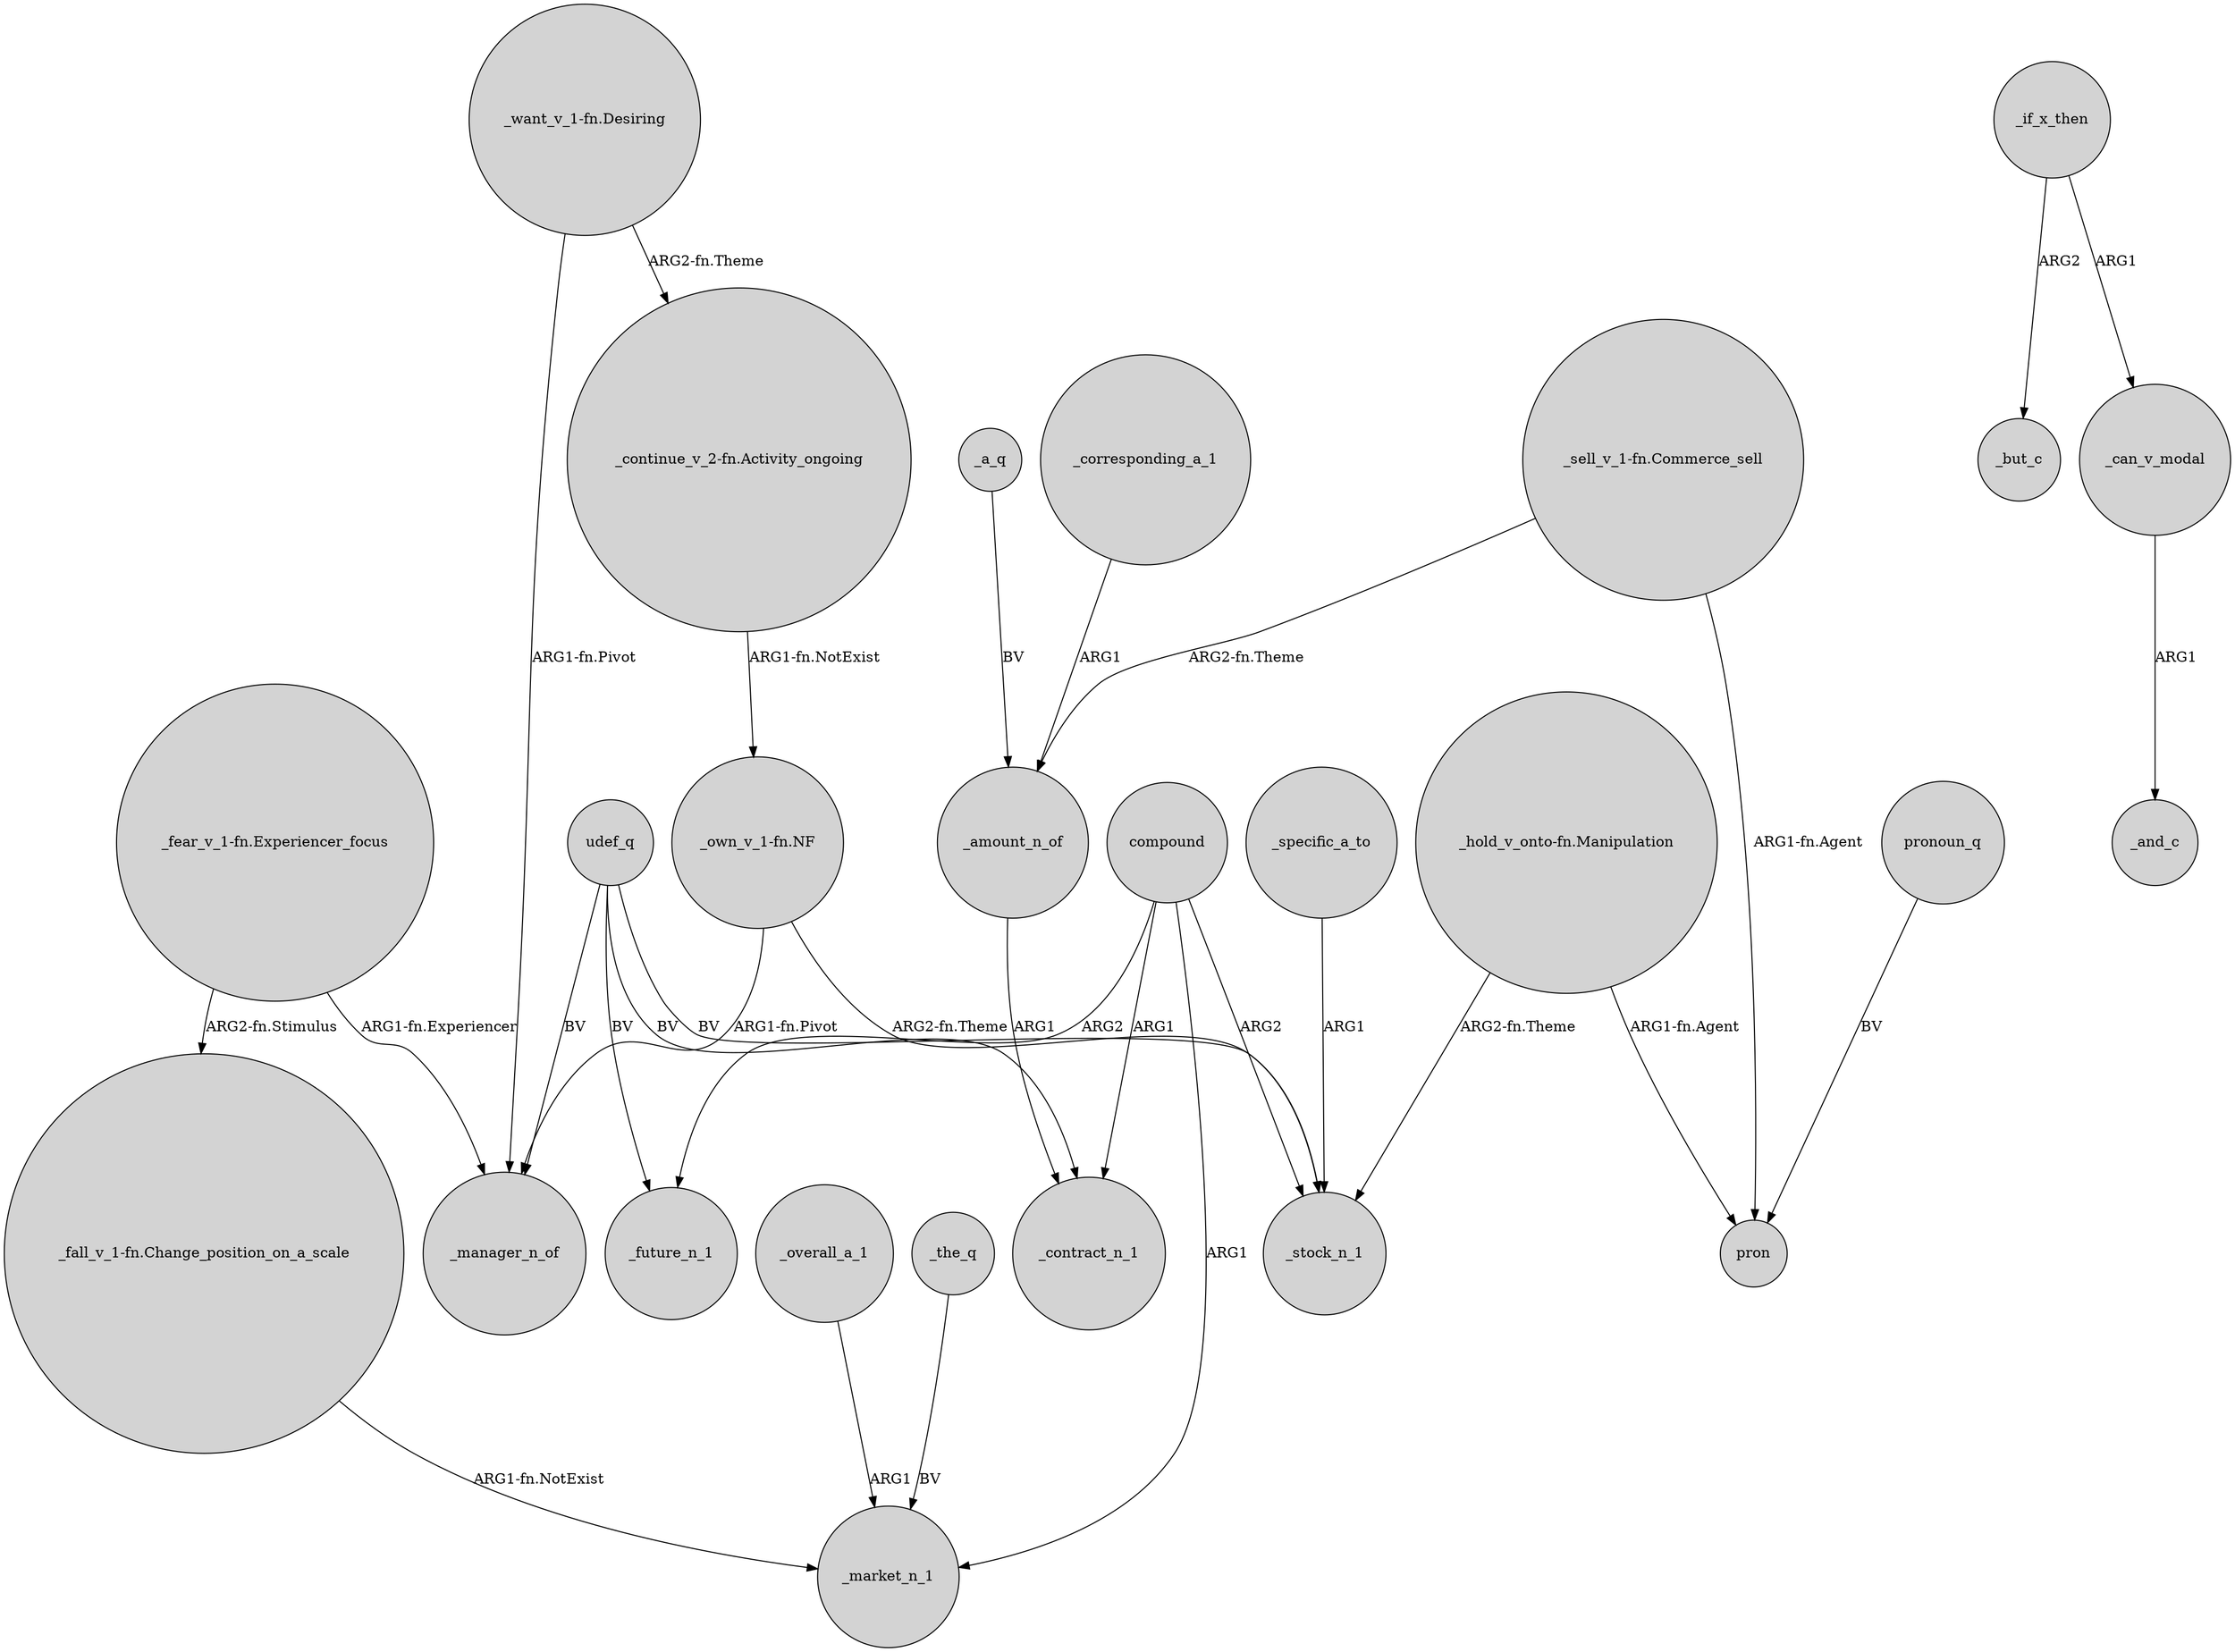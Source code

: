 digraph {
	node [shape=circle style=filled]
	"_own_v_1-fn.NF" -> _manager_n_of [label="ARG1-fn.Pivot"]
	_if_x_then -> _but_c [label=ARG2]
	_specific_a_to -> _stock_n_1 [label=ARG1]
	_amount_n_of -> _contract_n_1 [label=ARG1]
	_if_x_then -> _can_v_modal [label=ARG1]
	compound -> _contract_n_1 [label=ARG1]
	compound -> _future_n_1 [label=ARG2]
	"_own_v_1-fn.NF" -> _stock_n_1 [label="ARG2-fn.Theme"]
	"_sell_v_1-fn.Commerce_sell" -> _amount_n_of [label="ARG2-fn.Theme"]
	compound -> _stock_n_1 [label=ARG2]
	"_fear_v_1-fn.Experiencer_focus" -> "_fall_v_1-fn.Change_position_on_a_scale" [label="ARG2-fn.Stimulus"]
	pronoun_q -> pron [label=BV]
	udef_q -> _stock_n_1 [label=BV]
	"_fall_v_1-fn.Change_position_on_a_scale" -> _market_n_1 [label="ARG1-fn.NotExist"]
	"_want_v_1-fn.Desiring" -> _manager_n_of [label="ARG1-fn.Pivot"]
	udef_q -> _future_n_1 [label=BV]
	_corresponding_a_1 -> _amount_n_of [label=ARG1]
	_overall_a_1 -> _market_n_1 [label=ARG1]
	"_hold_v_onto-fn.Manipulation" -> pron [label="ARG1-fn.Agent"]
	udef_q -> _manager_n_of [label=BV]
	_can_v_modal -> _and_c [label=ARG1]
	compound -> _market_n_1 [label=ARG1]
	"_sell_v_1-fn.Commerce_sell" -> pron [label="ARG1-fn.Agent"]
	"_hold_v_onto-fn.Manipulation" -> _stock_n_1 [label="ARG2-fn.Theme"]
	_the_q -> _market_n_1 [label=BV]
	"_want_v_1-fn.Desiring" -> "_continue_v_2-fn.Activity_ongoing" [label="ARG2-fn.Theme"]
	"_continue_v_2-fn.Activity_ongoing" -> "_own_v_1-fn.NF" [label="ARG1-fn.NotExist"]
	udef_q -> _contract_n_1 [label=BV]
	"_fear_v_1-fn.Experiencer_focus" -> _manager_n_of [label="ARG1-fn.Experiencer"]
	_a_q -> _amount_n_of [label=BV]
}
